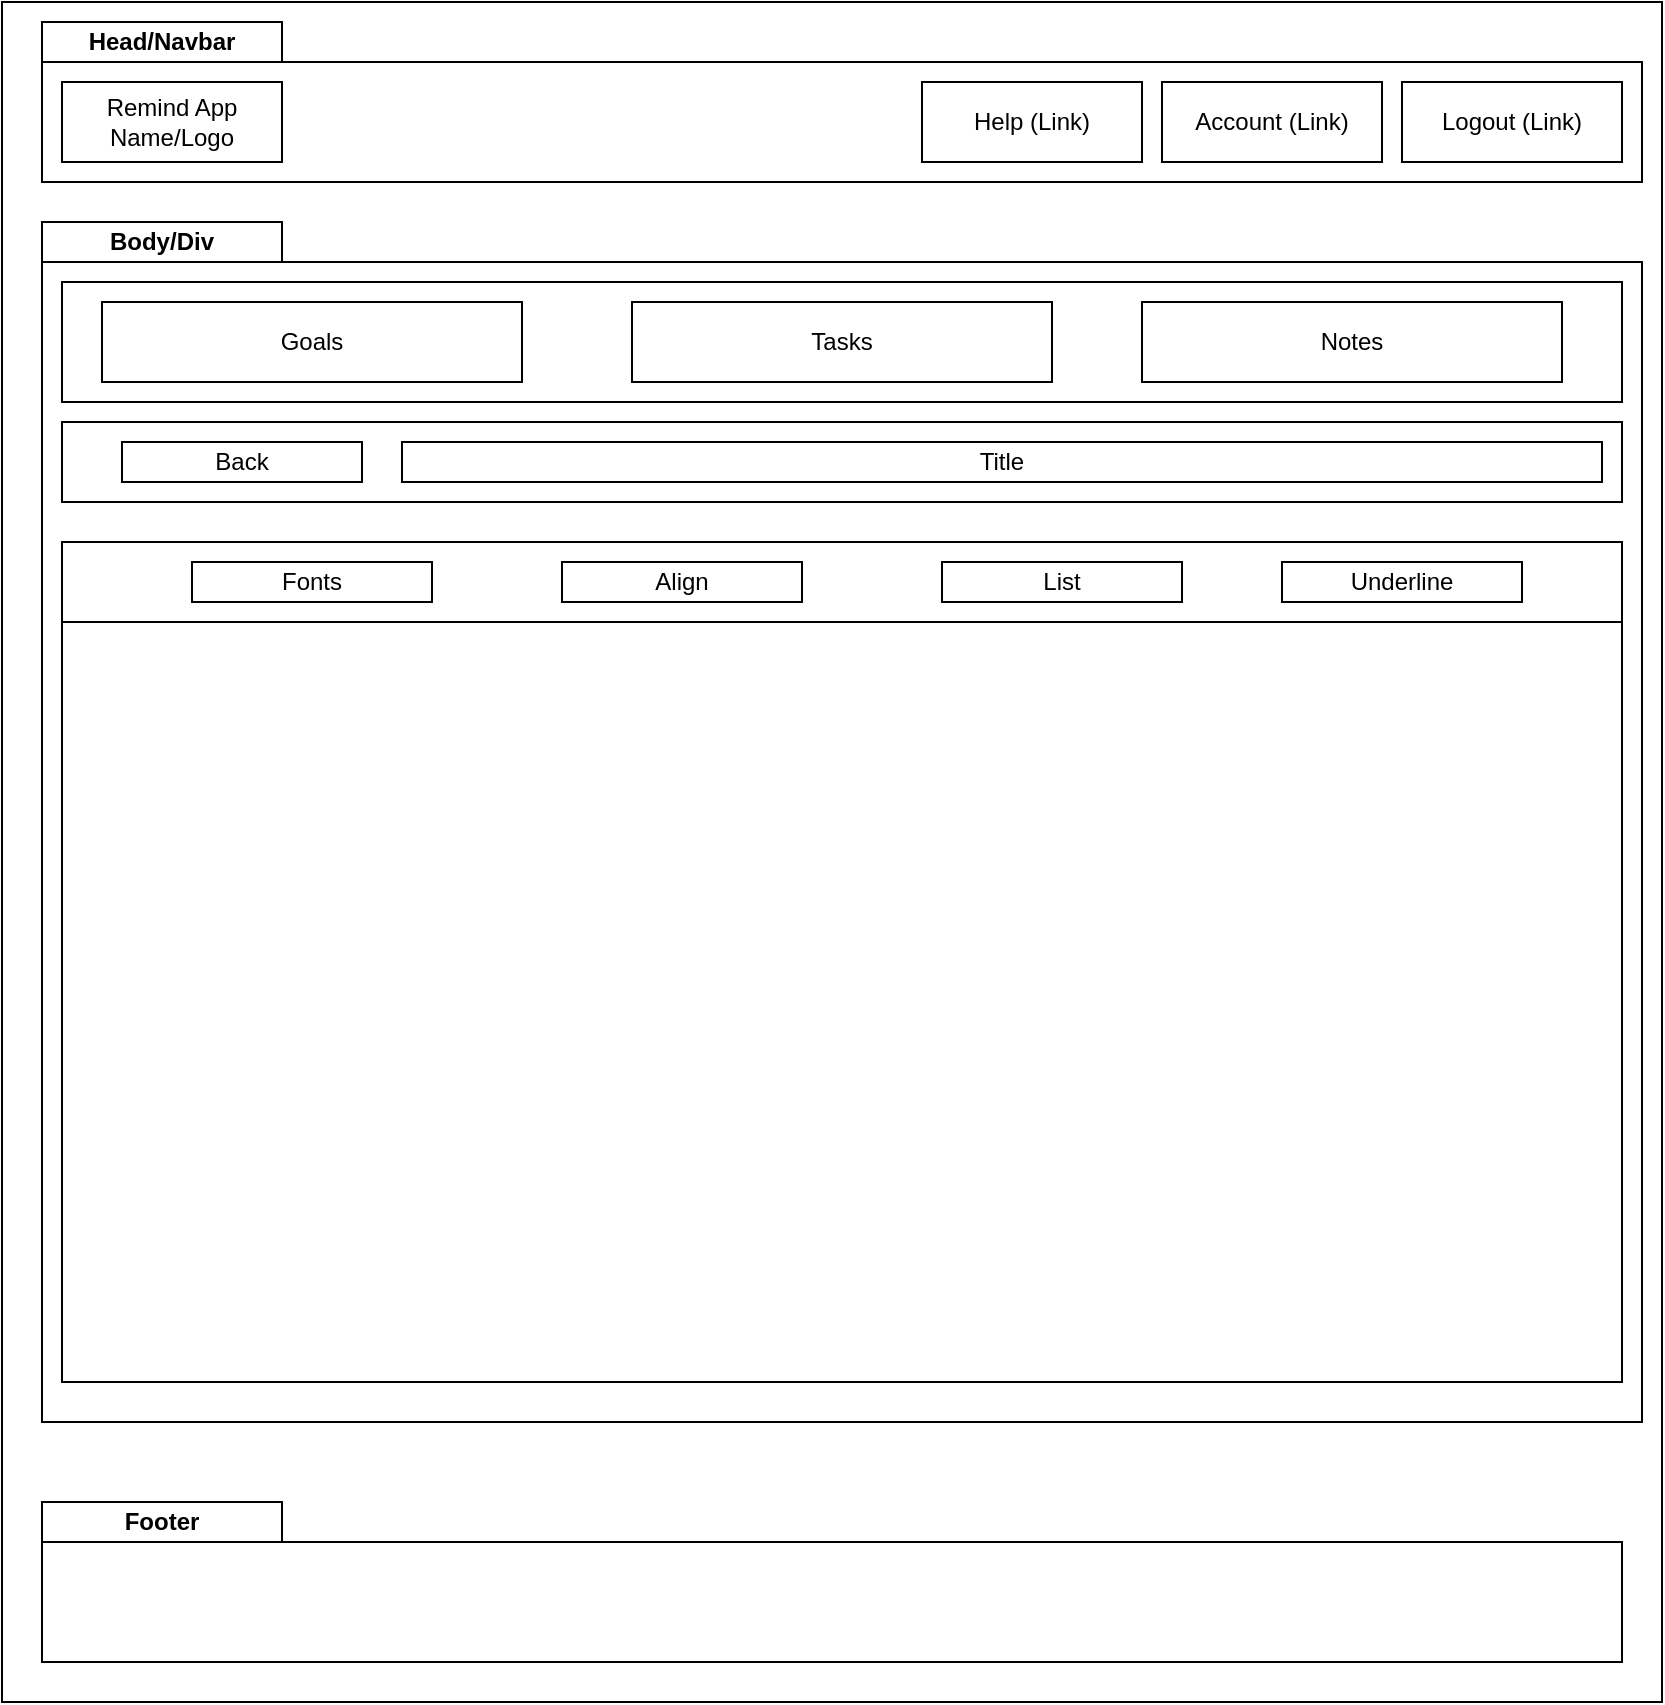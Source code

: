 <mxfile version="13.8.1" type="device"><diagram id="VvOLcTfzo8LKAhhhwUTT" name="Page-1"><mxGraphModel dx="868" dy="450" grid="1" gridSize="10" guides="1" tooltips="1" connect="1" arrows="1" fold="1" page="1" pageScale="1" pageWidth="850" pageHeight="1100" math="0" shadow="0"><root><mxCell id="0"/><mxCell id="1" parent="0"/><mxCell id="4knDLGQfDgZvqx23szhq-1" value="" style="rounded=0;whiteSpace=wrap;html=1;" parent="1" vertex="1"><mxGeometry x="10" y="10" width="830" height="850" as="geometry"/></mxCell><mxCell id="4knDLGQfDgZvqx23szhq-2" value="" style="rounded=0;whiteSpace=wrap;html=1;" parent="1" vertex="1"><mxGeometry x="30" y="40" width="800" height="60" as="geometry"/></mxCell><mxCell id="4knDLGQfDgZvqx23szhq-3" value="&lt;b&gt;Head/Navbar&lt;/b&gt;" style="rounded=0;whiteSpace=wrap;html=1;" parent="1" vertex="1"><mxGeometry x="30" y="20" width="120" height="20" as="geometry"/></mxCell><mxCell id="4knDLGQfDgZvqx23szhq-4" value="Logout&amp;nbsp;(Link)" style="rounded=0;whiteSpace=wrap;html=1;" parent="1" vertex="1"><mxGeometry x="710" y="50" width="110" height="40" as="geometry"/></mxCell><mxCell id="4knDLGQfDgZvqx23szhq-5" value="Account&amp;nbsp;(Link)" style="rounded=0;whiteSpace=wrap;html=1;" parent="1" vertex="1"><mxGeometry x="590" y="50" width="110" height="40" as="geometry"/></mxCell><mxCell id="4knDLGQfDgZvqx23szhq-6" value="Remind App Name/Logo" style="rounded=0;whiteSpace=wrap;html=1;" parent="1" vertex="1"><mxGeometry x="40" y="50" width="110" height="40" as="geometry"/></mxCell><mxCell id="4knDLGQfDgZvqx23szhq-7" value="" style="rounded=0;whiteSpace=wrap;html=1;" parent="1" vertex="1"><mxGeometry x="30" y="140" width="800" height="580" as="geometry"/></mxCell><mxCell id="4knDLGQfDgZvqx23szhq-8" value="&lt;b&gt;Body/Div&lt;/b&gt;" style="rounded=0;whiteSpace=wrap;html=1;" parent="1" vertex="1"><mxGeometry x="30" y="120" width="120" height="20" as="geometry"/></mxCell><mxCell id="4knDLGQfDgZvqx23szhq-9" value="" style="rounded=0;whiteSpace=wrap;html=1;" parent="1" vertex="1"><mxGeometry x="40" y="150" width="780" height="60" as="geometry"/></mxCell><mxCell id="4knDLGQfDgZvqx23szhq-10" value="Goals" style="rounded=0;whiteSpace=wrap;html=1;" parent="1" vertex="1"><mxGeometry x="60" y="160" width="210" height="40" as="geometry"/></mxCell><mxCell id="4knDLGQfDgZvqx23szhq-12" value="Tasks" style="rounded=0;whiteSpace=wrap;html=1;" parent="1" vertex="1"><mxGeometry x="325" y="160" width="210" height="40" as="geometry"/></mxCell><mxCell id="4knDLGQfDgZvqx23szhq-13" value="Notes" style="rounded=0;whiteSpace=wrap;html=1;" parent="1" vertex="1"><mxGeometry x="580" y="160" width="210" height="40" as="geometry"/></mxCell><mxCell id="4knDLGQfDgZvqx23szhq-15" value="" style="rounded=0;whiteSpace=wrap;html=1;align=left;" parent="1" vertex="1"><mxGeometry x="30" y="780" width="790" height="60" as="geometry"/></mxCell><mxCell id="4knDLGQfDgZvqx23szhq-16" value="&lt;b&gt;Footer&lt;/b&gt;" style="rounded=0;whiteSpace=wrap;html=1;" parent="1" vertex="1"><mxGeometry x="30" y="760" width="120" height="20" as="geometry"/></mxCell><mxCell id="ShGl4tO8XZelJhYZVPVj-1" value="Help&amp;nbsp;(Link)" style="rounded=0;whiteSpace=wrap;html=1;" parent="1" vertex="1"><mxGeometry x="470" y="50" width="110" height="40" as="geometry"/></mxCell><mxCell id="ShGl4tO8XZelJhYZVPVj-2" value="&amp;nbsp;" style="rounded=0;whiteSpace=wrap;html=1;align=left;" parent="1" vertex="1"><mxGeometry x="40" y="220" width="780" height="40" as="geometry"/></mxCell><mxCell id="8nffNCQwOn4c-l744hN8-2" value="" style="rounded=0;whiteSpace=wrap;html=1;" parent="1" vertex="1"><mxGeometry x="40" y="280" width="780" height="40" as="geometry"/></mxCell><mxCell id="vLjEt7VFTkyfRnZtuE1f-1" value="Back" style="rounded=0;whiteSpace=wrap;html=1;" vertex="1" parent="1"><mxGeometry x="70" y="230" width="120" height="20" as="geometry"/></mxCell><mxCell id="vLjEt7VFTkyfRnZtuE1f-2" value="Fonts" style="rounded=0;whiteSpace=wrap;html=1;" vertex="1" parent="1"><mxGeometry x="105" y="290" width="120" height="20" as="geometry"/></mxCell><mxCell id="vLjEt7VFTkyfRnZtuE1f-3" value="Align" style="rounded=0;whiteSpace=wrap;html=1;" vertex="1" parent="1"><mxGeometry x="290" y="290" width="120" height="20" as="geometry"/></mxCell><mxCell id="vLjEt7VFTkyfRnZtuE1f-4" value="Title" style="rounded=0;whiteSpace=wrap;html=1;" vertex="1" parent="1"><mxGeometry x="210" y="230" width="600" height="20" as="geometry"/></mxCell><mxCell id="vLjEt7VFTkyfRnZtuE1f-6" value="List" style="rounded=0;whiteSpace=wrap;html=1;" vertex="1" parent="1"><mxGeometry x="480" y="290" width="120" height="20" as="geometry"/></mxCell><mxCell id="vLjEt7VFTkyfRnZtuE1f-7" value="Underline" style="rounded=0;whiteSpace=wrap;html=1;" vertex="1" parent="1"><mxGeometry x="650" y="290" width="120" height="20" as="geometry"/></mxCell><mxCell id="vLjEt7VFTkyfRnZtuE1f-10" value="" style="rounded=0;whiteSpace=wrap;html=1;" vertex="1" parent="1"><mxGeometry x="40" y="320" width="780" height="380" as="geometry"/></mxCell></root></mxGraphModel></diagram></mxfile>